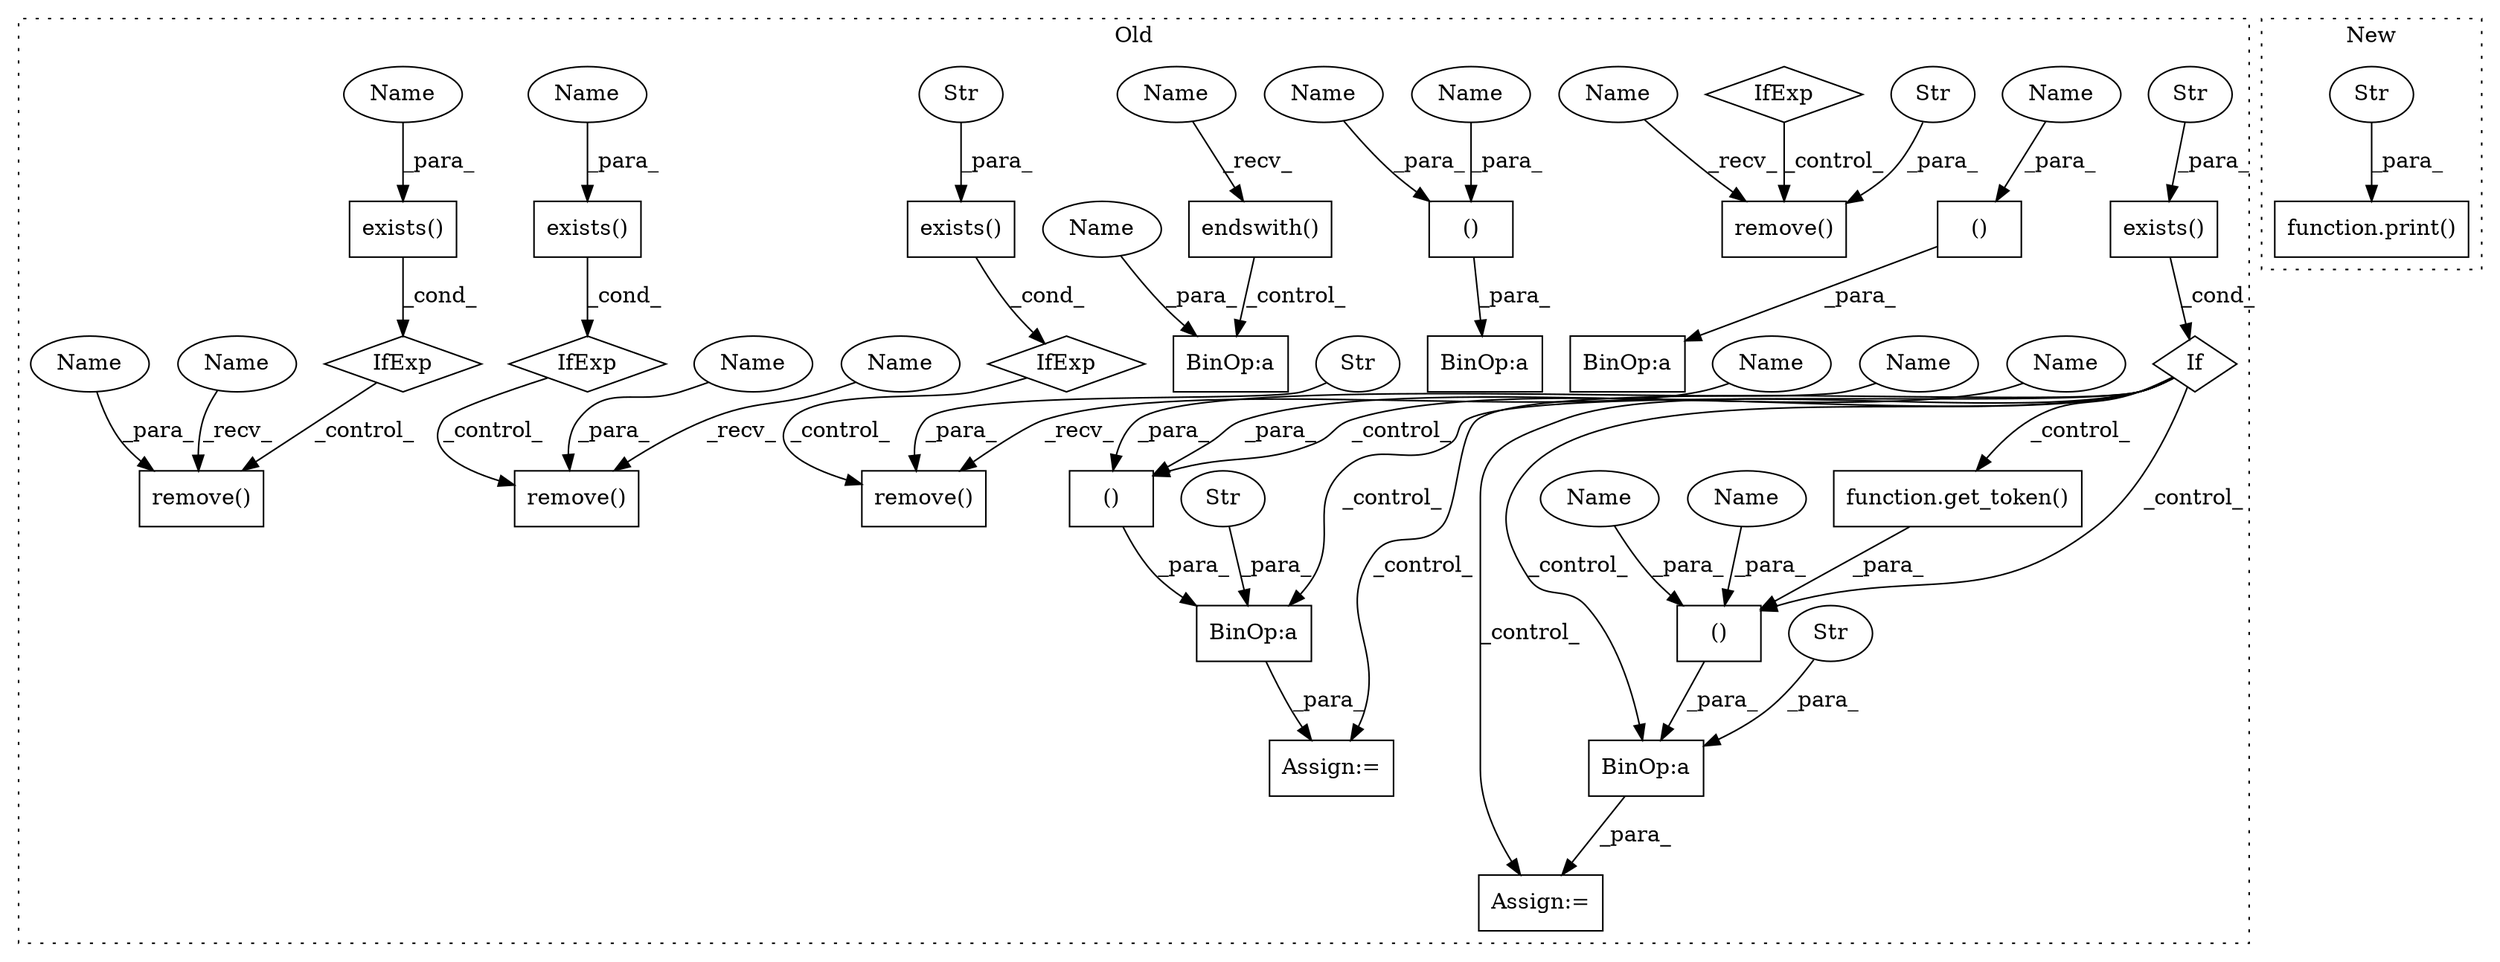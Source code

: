 digraph G {
subgraph cluster0 {
1 [label="endswith()" a="75" s="3389,3409" l="14,1" shape="box"];
4 [label="BinOp:a" a="82" s="3482" l="3" shape="box"];
5 [label="()" a="54" s="2927" l="10" shape="box"];
6 [label="If" a="96" s="2777" l="3" shape="diamond"];
7 [label="BinOp:a" a="82" s="2912" l="3" shape="box"];
8 [label="()" a="54" s="2423" l="6" shape="box"];
9 [label="BinOp:a" a="82" s="3037" l="3" shape="box"];
10 [label="()" a="54" s="3045" l="4" shape="box"];
11 [label="BinOp:a" a="82" s="2417" l="3" shape="box"];
12 [label="Str" a="66" s="2832" l="80" shape="ellipse"];
13 [label="Str" a="66" s="2975" l="62" shape="ellipse"];
14 [label="exists()" a="75" s="2780,2803" l="15,1" shape="box"];
15 [label="Str" a="66" s="2795" l="8" shape="ellipse"];
16 [label="()" a="54" s="2765" l="5" shape="box"];
17 [label="BinOp:a" a="82" s="2759" l="3" shape="box"];
18 [label="exists()" a="75" s="3222,3241" l="15,1" shape="box"];
19 [label="IfExp" a="51" s="3218,3242" l="4,6" shape="diamond"];
20 [label="exists()" a="75" s="2463,2482" l="15,1" shape="box"];
21 [label="IfExp" a="51" s="2459,2483" l="4,6" shape="diamond"];
22 [label="function.get_token()" a="75" s="2916" l="11" shape="box"];
23 [label="remove()" a="75" s="2444,2458" l="10,1" shape="box"];
24 [label="remove()" a="75" s="3203,3217" l="10,1" shape="box"];
25 [label="Assign:=" a="68" s="2972" l="3" shape="box"];
26 [label="remove()" a="75" s="2517,2535" l="10,1" shape="box"];
27 [label="Str" a="66" s="2527" l="8" shape="ellipse"];
28 [label="IfExp" a="51" s="2536,2564" l="4,6" shape="diamond"];
29 [label="exists()" a="75" s="2540,2563" l="15,1" shape="box"];
30 [label="Str" a="66" s="2555" l="8" shape="ellipse"];
31 [label="remove()" a="75" s="3103,3121" l="10,1" shape="box"];
32 [label="Str" a="66" s="3113" l="8" shape="ellipse"];
33 [label="IfExp" a="51" s="3122,3150" l="4,6" shape="diamond"];
34 [label="Assign:=" a="68" s="2829" l="3" shape="box"];
35 [label="Name" a="87" s="3047" l="2" shape="ellipse"];
36 [label="Name" a="87" s="2763" l="2" shape="ellipse"];
37 [label="Name" a="87" s="2421" l="2" shape="ellipse"];
38 [label="Name" a="87" s="2929" l="2" shape="ellipse"];
39 [label="Name" a="87" s="2425" l="4" shape="ellipse"];
40 [label="Name" a="87" s="3389" l="4" shape="ellipse"];
41 [label="Name" a="87" s="3213" l="4" shape="ellipse"];
42 [label="Name" a="87" s="3237" l="4" shape="ellipse"];
43 [label="Name" a="87" s="3485" l="4" shape="ellipse"];
44 [label="Name" a="87" s="2933" l="4" shape="ellipse"];
45 [label="Name" a="87" s="2478" l="4" shape="ellipse"];
46 [label="Name" a="87" s="3041" l="4" shape="ellipse"];
47 [label="Name" a="87" s="2454" l="4" shape="ellipse"];
48 [label="Name" a="87" s="2517" l="2" shape="ellipse"];
49 [label="Name" a="87" s="2444" l="2" shape="ellipse"];
50 [label="Name" a="87" s="3103" l="2" shape="ellipse"];
51 [label="Name" a="87" s="3203" l="2" shape="ellipse"];
label = "Old";
style="dotted";
}
subgraph cluster1 {
2 [label="function.print()" a="75" s="3491,3529" l="6,1" shape="box"];
3 [label="Str" a="66" s="3497" l="32" shape="ellipse"];
label = "New";
style="dotted";
}
1 -> 4 [label="_control_"];
3 -> 2 [label="_para_"];
5 -> 7 [label="_para_"];
6 -> 5 [label="_control_"];
6 -> 25 [label="_control_"];
6 -> 10 [label="_control_"];
6 -> 22 [label="_control_"];
6 -> 34 [label="_control_"];
6 -> 9 [label="_control_"];
6 -> 7 [label="_control_"];
7 -> 34 [label="_para_"];
8 -> 11 [label="_para_"];
9 -> 25 [label="_para_"];
10 -> 9 [label="_para_"];
12 -> 7 [label="_para_"];
13 -> 9 [label="_para_"];
14 -> 6 [label="_cond_"];
15 -> 14 [label="_para_"];
16 -> 17 [label="_para_"];
18 -> 19 [label="_cond_"];
19 -> 24 [label="_control_"];
20 -> 21 [label="_cond_"];
21 -> 23 [label="_control_"];
22 -> 5 [label="_para_"];
27 -> 26 [label="_para_"];
28 -> 26 [label="_control_"];
29 -> 28 [label="_cond_"];
30 -> 29 [label="_para_"];
32 -> 31 [label="_para_"];
33 -> 31 [label="_control_"];
35 -> 10 [label="_para_"];
36 -> 16 [label="_para_"];
37 -> 8 [label="_para_"];
38 -> 5 [label="_para_"];
39 -> 8 [label="_para_"];
40 -> 1 [label="_recv_"];
41 -> 24 [label="_para_"];
42 -> 18 [label="_para_"];
43 -> 4 [label="_para_"];
44 -> 5 [label="_para_"];
45 -> 20 [label="_para_"];
46 -> 10 [label="_para_"];
47 -> 23 [label="_para_"];
48 -> 26 [label="_recv_"];
49 -> 23 [label="_recv_"];
50 -> 31 [label="_recv_"];
51 -> 24 [label="_recv_"];
}